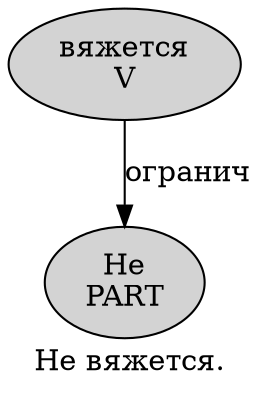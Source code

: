 digraph SENTENCE_3245 {
	graph [label="Не вяжется."]
	node [style=filled]
		0 [label="Не
PART" color="" fillcolor=lightgray penwidth=1 shape=ellipse]
		1 [label="вяжется
V" color="" fillcolor=lightgray penwidth=1 shape=ellipse]
			1 -> 0 [label="огранич"]
}